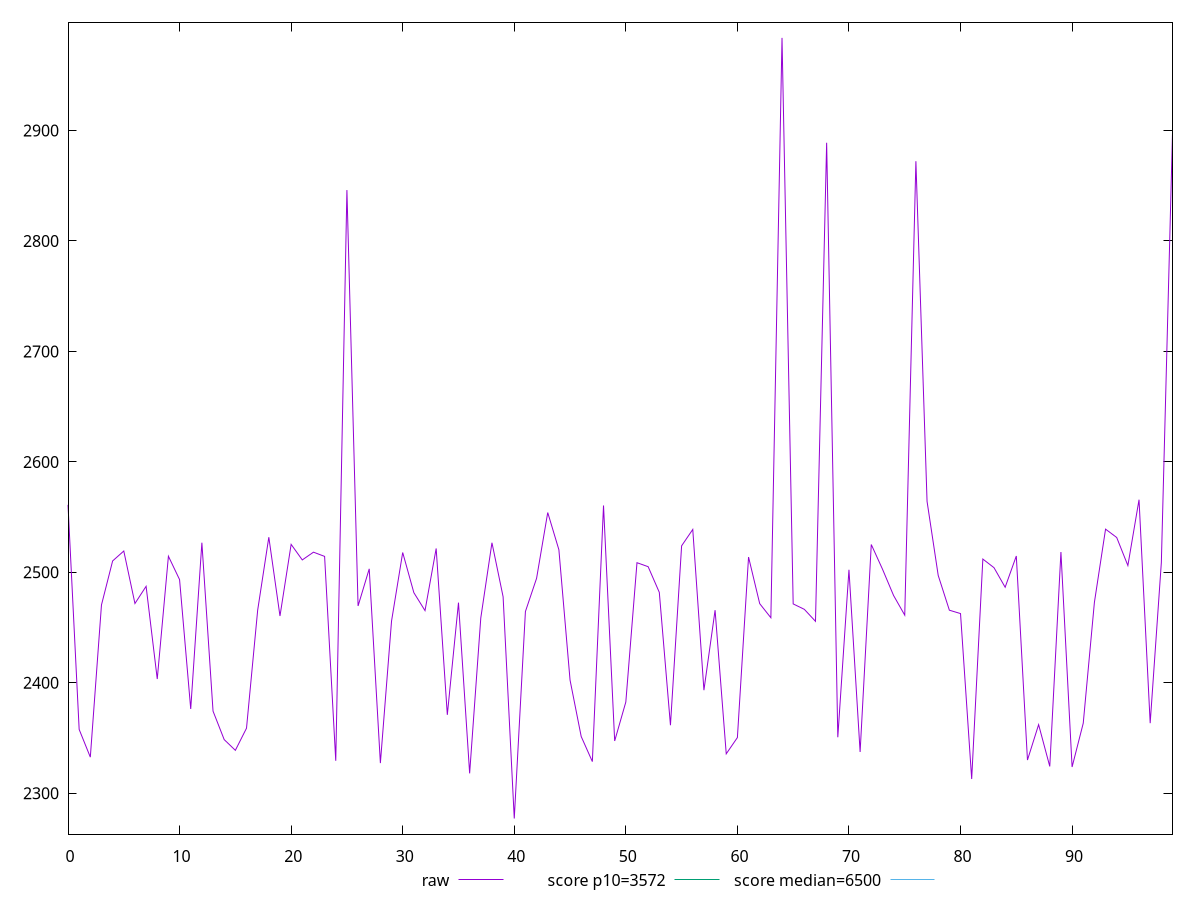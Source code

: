 reset

$raw <<EOF
0 2561.134499999999
1 2357.80475
2 2332.7209999999995
3 2470.5
4 2510.3255
5 2519.3235000000004
6 2471.7980000000002
7 2487.3575
8 2403.4235000000003
9 2514.6045000000004
10 2493.446000000001
11 2376.3194999999996
12 2526.853
13 2374.3725
14 2348.5885
15 2338.8755
16 2358.923
17 2465.68325
18 2531.8089999999997
19 2460.4735
20 2525.335
21 2511.2426
22 2518.2675
23 2514.45335
24 2329.432
25 2846.0919999999996
26 2469.5815000000002
27 2503.1885
28 2327.3419999999996
29 2455.90115
30 2517.974
31 2481.599
32 2465.36755
33 2521.617
34 2371.0009999999997
35 2472.58935
36 2318.025
37 2458.7245000000003
38 2526.809
39 2477.8645
40 2277.1490000000003
41 2464.53785
42 2494.5789999999997
43 2554.1440000000002
44 2520.4564999999993
45 2402.4719999999998
46 2351.3990000000003
47 2328.673
48 2560.5294999999996
49 2347.3729999999996
50 2382.6225
51 2508.7360000000003
52 2505.1337
53 2481.9125
54 2361.6211
55 2524.01165
56 2538.8485
57 2393.331
58 2465.7742499999995
59 2335.7045500000004
60 2350.431
61 2513.8428000000004
62 2471.6849
63 2458.9170000000004
64 2983.837
65 2471.4404999999997
66 2466.5235000000002
67 2455.6775
68 2888.8990000000003
69 2350.7225
70 2502.334
71 2337.3723499999996
72 2525.1985
73 2503.0160000000005
74 2479.0436
75 2461.26
76 2872.197
77 2564.275
78 2497.219
79 2465.7450000000003
80 2462.6884500000006
81 2312.9210000000003
82 2512.04315
83 2504.2425000000003
84 2486.5215
85 2514.8054
86 2330.0865000000003
87 2362.135
88 2324.3014
89 2518.3830000000003
90 2323.8054999999995
91 2363.4527499999995
92 2472.81
93 2539.1125
94 2531.5357999999997
95 2506.1620000000003
96 2565.7765
97 2363.4857
98 2508.8459999999995
99 2897.5600000000004
EOF

set key outside below
set xrange [0:99]
set yrange [2263.01524:2997.97076]
set trange [2263.01524:2997.97076]
set terminal svg size 640, 500 enhanced background rgb 'white'
set output "report_00018_2021-02-10T15-25-16.877Z/first-cpu-idle/samples/pages/raw/values.svg"

plot $raw title "raw" with line, \
     3572 title "score p10=3572", \
     6500 title "score median=6500"

reset
